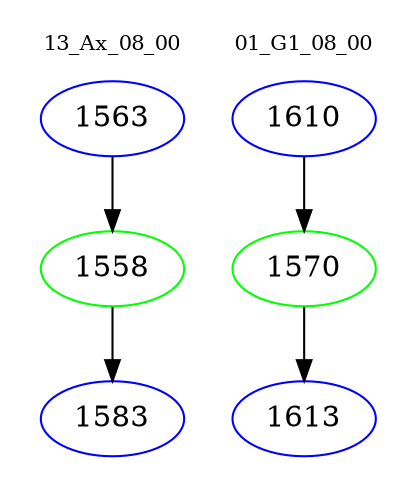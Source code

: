 digraph{
subgraph cluster_0 {
color = white
label = "13_Ax_08_00";
fontsize=10;
T0_1563 [label="1563", color="blue"]
T0_1563 -> T0_1558 [color="black"]
T0_1558 [label="1558", color="green"]
T0_1558 -> T0_1583 [color="black"]
T0_1583 [label="1583", color="blue"]
}
subgraph cluster_1 {
color = white
label = "01_G1_08_00";
fontsize=10;
T1_1610 [label="1610", color="blue"]
T1_1610 -> T1_1570 [color="black"]
T1_1570 [label="1570", color="green"]
T1_1570 -> T1_1613 [color="black"]
T1_1613 [label="1613", color="blue"]
}
}
